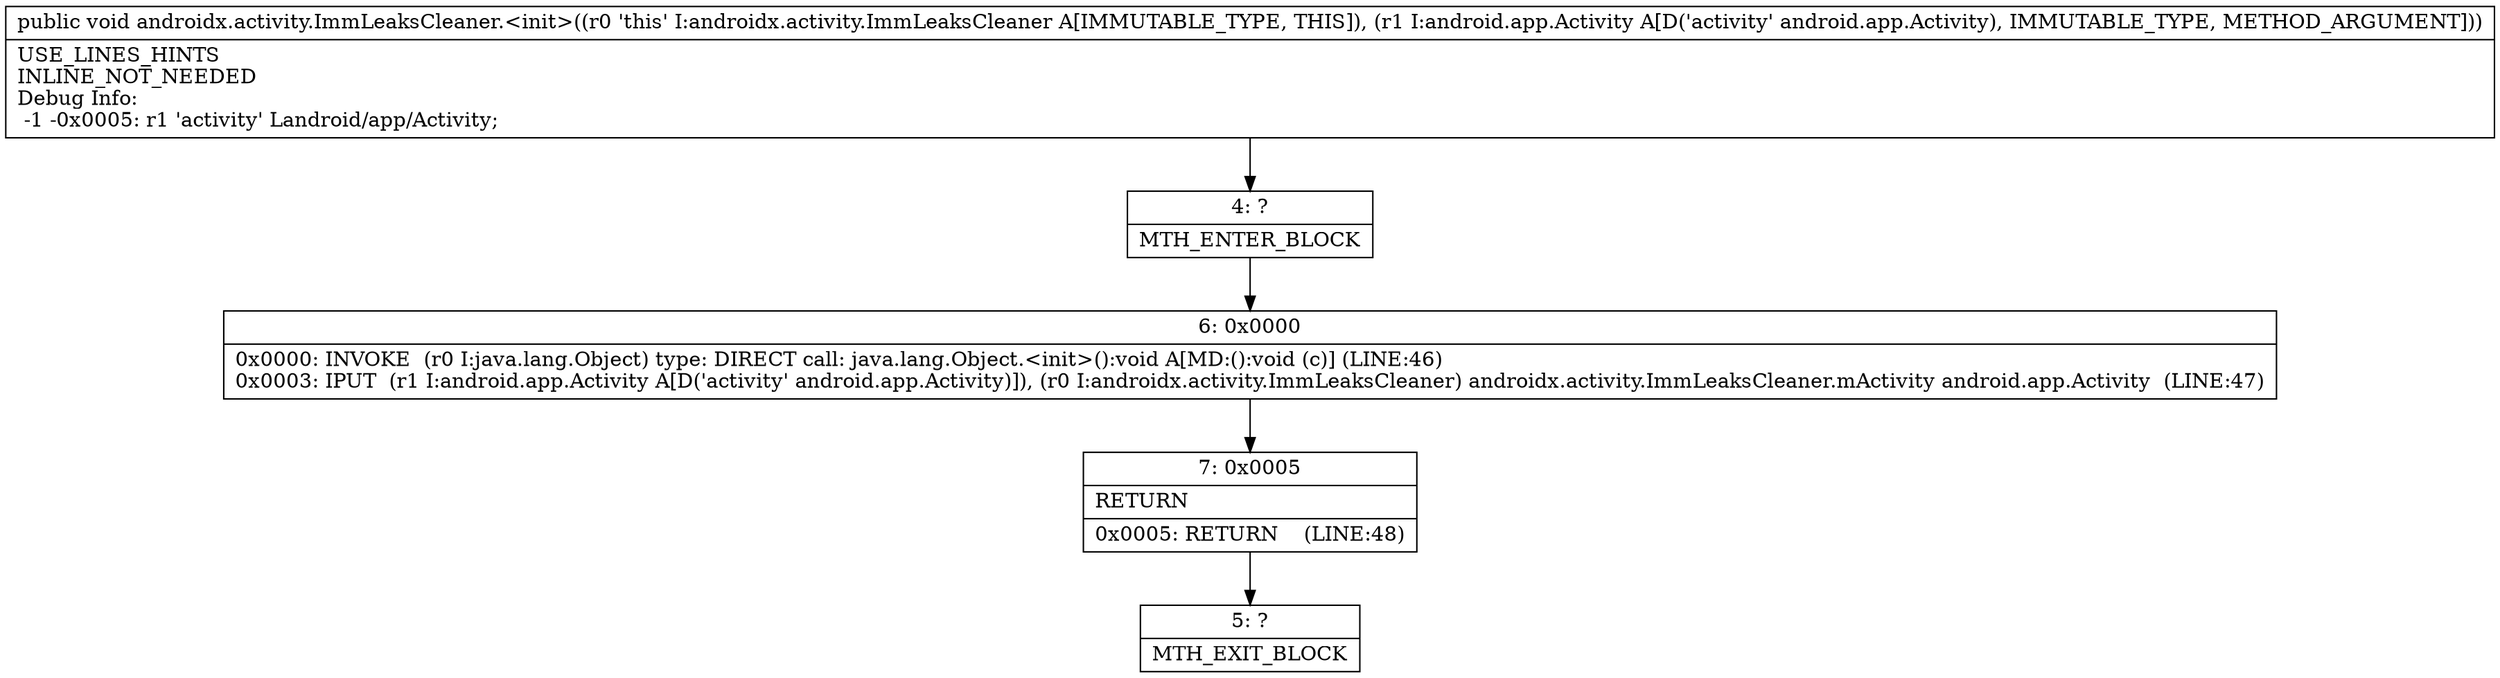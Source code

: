 digraph "CFG forandroidx.activity.ImmLeaksCleaner.\<init\>(Landroid\/app\/Activity;)V" {
Node_4 [shape=record,label="{4\:\ ?|MTH_ENTER_BLOCK\l}"];
Node_6 [shape=record,label="{6\:\ 0x0000|0x0000: INVOKE  (r0 I:java.lang.Object) type: DIRECT call: java.lang.Object.\<init\>():void A[MD:():void (c)] (LINE:46)\l0x0003: IPUT  (r1 I:android.app.Activity A[D('activity' android.app.Activity)]), (r0 I:androidx.activity.ImmLeaksCleaner) androidx.activity.ImmLeaksCleaner.mActivity android.app.Activity  (LINE:47)\l}"];
Node_7 [shape=record,label="{7\:\ 0x0005|RETURN\l|0x0005: RETURN    (LINE:48)\l}"];
Node_5 [shape=record,label="{5\:\ ?|MTH_EXIT_BLOCK\l}"];
MethodNode[shape=record,label="{public void androidx.activity.ImmLeaksCleaner.\<init\>((r0 'this' I:androidx.activity.ImmLeaksCleaner A[IMMUTABLE_TYPE, THIS]), (r1 I:android.app.Activity A[D('activity' android.app.Activity), IMMUTABLE_TYPE, METHOD_ARGUMENT]))  | USE_LINES_HINTS\lINLINE_NOT_NEEDED\lDebug Info:\l  \-1 \-0x0005: r1 'activity' Landroid\/app\/Activity;\l}"];
MethodNode -> Node_4;Node_4 -> Node_6;
Node_6 -> Node_7;
Node_7 -> Node_5;
}

